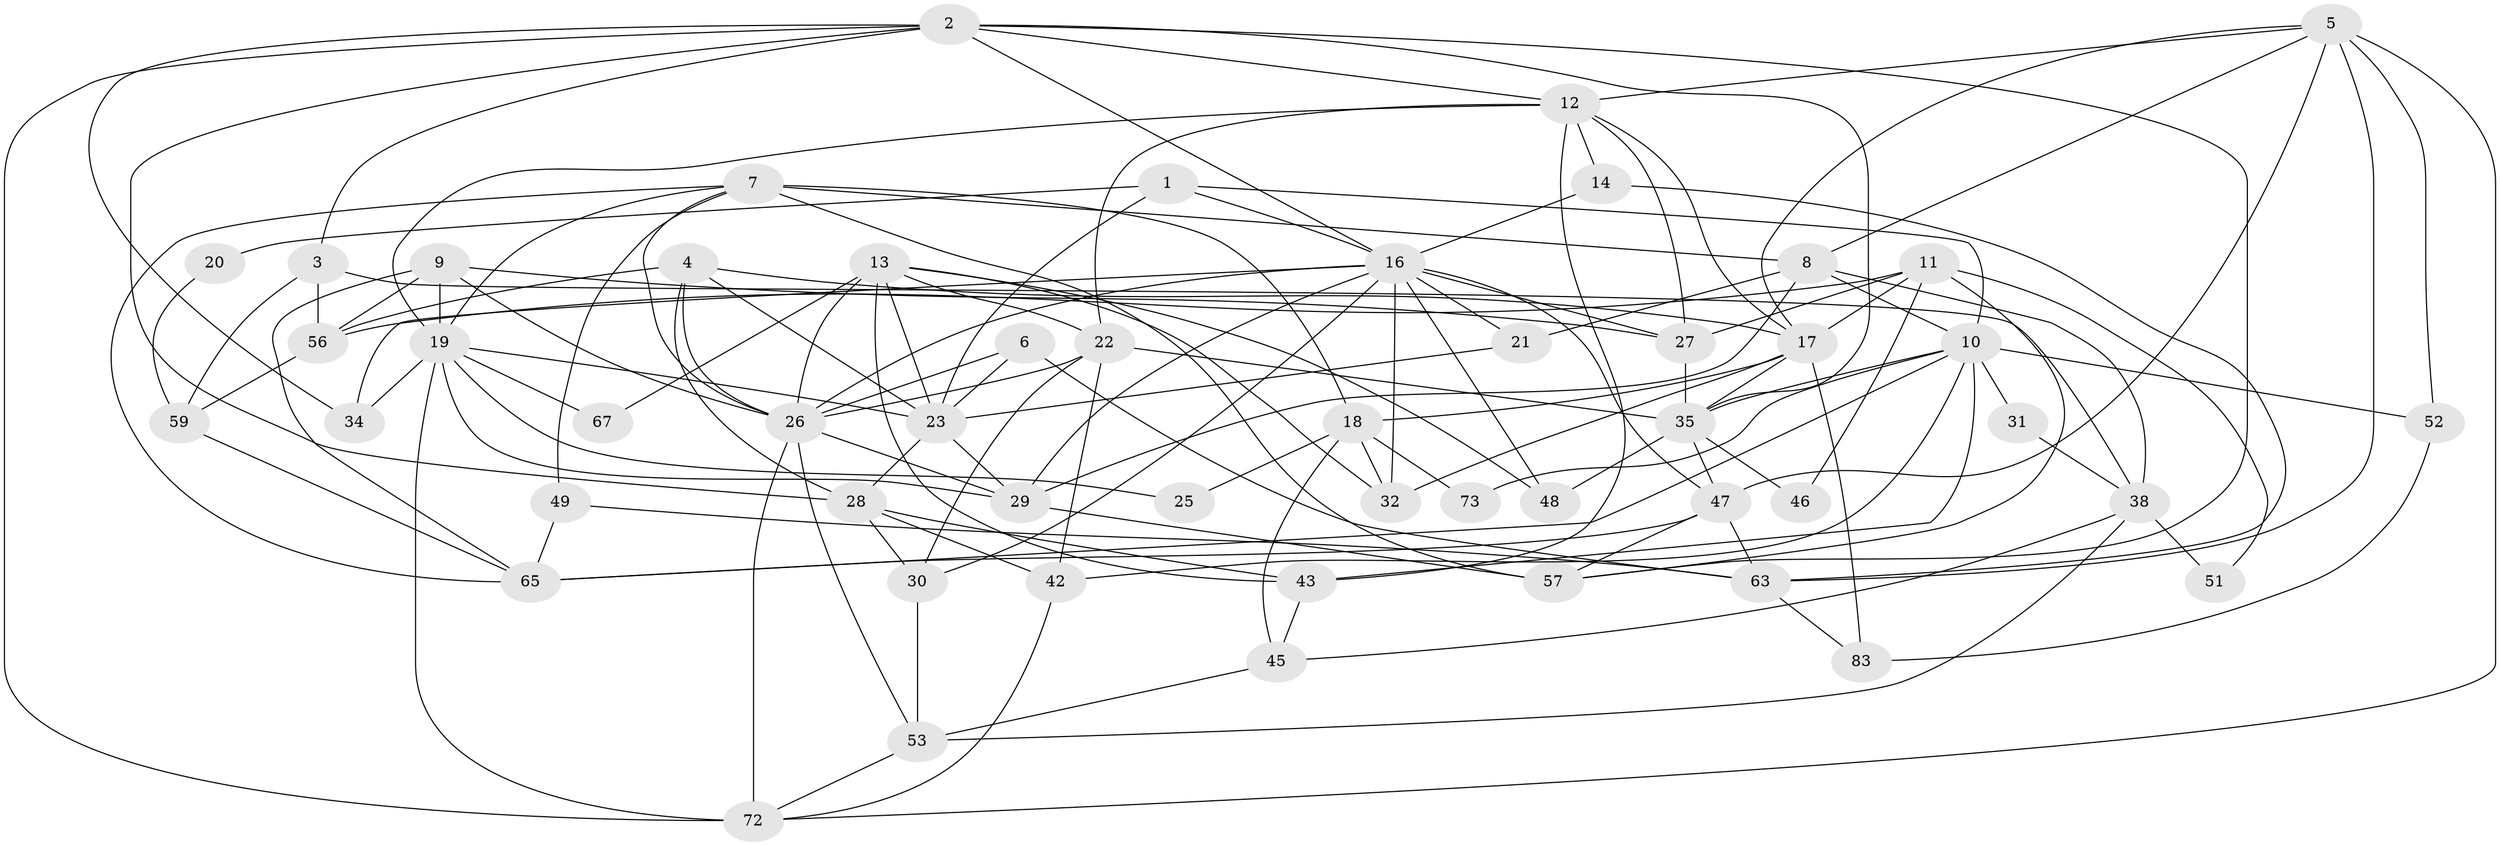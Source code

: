 // Generated by graph-tools (version 1.1) at 2025/52/02/27/25 19:52:07]
// undirected, 52 vertices, 134 edges
graph export_dot {
graph [start="1"]
  node [color=gray90,style=filled];
  1 [super="+41"];
  2 [super="+24"];
  3 [super="+75"];
  4 [super="+44"];
  5 [super="+85"];
  6;
  7 [super="+50"];
  8 [super="+15"];
  9 [super="+81"];
  10 [super="+39"];
  11 [super="+54"];
  12 [super="+37"];
  13 [super="+68"];
  14;
  16 [super="+77"];
  17 [super="+62"];
  18;
  19 [super="+61"];
  20;
  21;
  22 [super="+69"];
  23 [super="+36"];
  25;
  26 [super="+66"];
  27 [super="+58"];
  28 [super="+60"];
  29 [super="+40"];
  30 [super="+33"];
  31;
  32 [super="+64"];
  34;
  35 [super="+86"];
  38 [super="+71"];
  42 [super="+82"];
  43 [super="+55"];
  45 [super="+74"];
  46;
  47 [super="+84"];
  48;
  49;
  51;
  52 [super="+70"];
  53;
  56;
  57 [super="+78"];
  59;
  63 [super="+76"];
  65 [super="+79"];
  67;
  72 [super="+80"];
  73;
  83;
  1 -- 10;
  1 -- 16;
  1 -- 20;
  1 -- 23;
  2 -- 34;
  2 -- 16;
  2 -- 12;
  2 -- 35;
  2 -- 72;
  2 -- 57;
  2 -- 28;
  2 -- 3;
  3 -- 56;
  3 -- 59;
  3 -- 38;
  4 -- 23;
  4 -- 56;
  4 -- 28;
  4 -- 26;
  4 -- 17;
  5 -- 8;
  5 -- 47;
  5 -- 52;
  5 -- 17;
  5 -- 63;
  5 -- 72;
  5 -- 12;
  6 -- 26;
  6 -- 23;
  6 -- 63;
  7 -- 57 [weight=2];
  7 -- 49;
  7 -- 65;
  7 -- 18;
  7 -- 19;
  7 -- 26;
  7 -- 8;
  8 -- 21;
  8 -- 38;
  8 -- 10;
  8 -- 29;
  9 -- 19;
  9 -- 27;
  9 -- 56;
  9 -- 26;
  9 -- 65;
  10 -- 42;
  10 -- 52 [weight=2];
  10 -- 73;
  10 -- 65;
  10 -- 35;
  10 -- 43;
  10 -- 31;
  11 -- 46;
  11 -- 57;
  11 -- 17;
  11 -- 51;
  11 -- 56;
  11 -- 27;
  12 -- 19;
  12 -- 17;
  12 -- 43;
  12 -- 27;
  12 -- 14;
  12 -- 22;
  13 -- 23;
  13 -- 32;
  13 -- 48;
  13 -- 67;
  13 -- 26 [weight=2];
  13 -- 43;
  13 -- 22;
  14 -- 16;
  14 -- 63;
  16 -- 21;
  16 -- 27;
  16 -- 30;
  16 -- 34;
  16 -- 48;
  16 -- 26;
  16 -- 47;
  16 -- 29;
  16 -- 32;
  17 -- 83;
  17 -- 35;
  17 -- 32;
  17 -- 18;
  18 -- 25;
  18 -- 73;
  18 -- 32;
  18 -- 45;
  19 -- 25;
  19 -- 34;
  19 -- 67;
  19 -- 23;
  19 -- 72 [weight=2];
  19 -- 29;
  20 -- 59;
  21 -- 23;
  22 -- 26;
  22 -- 35;
  22 -- 30;
  22 -- 42;
  23 -- 29;
  23 -- 28;
  26 -- 53;
  26 -- 29;
  26 -- 72;
  27 -- 35;
  28 -- 30;
  28 -- 43;
  28 -- 42;
  29 -- 57;
  30 -- 53;
  31 -- 38;
  35 -- 46;
  35 -- 48;
  35 -- 47;
  38 -- 53;
  38 -- 51;
  38 -- 45;
  42 -- 72;
  43 -- 45;
  45 -- 53;
  47 -- 63;
  47 -- 65;
  47 -- 57;
  49 -- 63;
  49 -- 65;
  52 -- 83;
  53 -- 72;
  56 -- 59;
  59 -- 65;
  63 -- 83;
}
